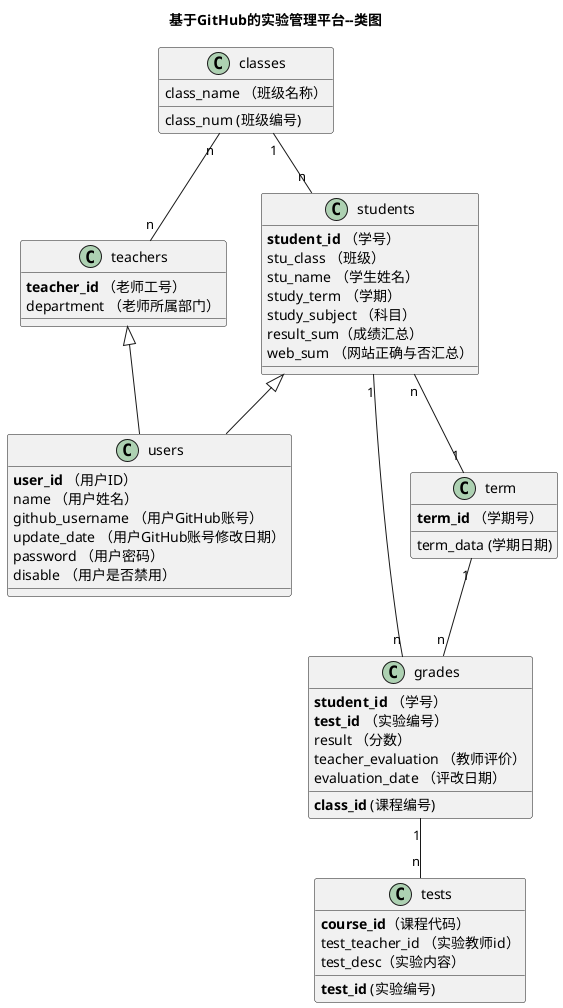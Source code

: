 @startuml
title 基于GitHub的实验管理平台--类图
class users {
    <b>user_id</b> （用户ID）
    name （用户姓名）
    github_username （用户GitHub账号）
    update_date （用户GitHub账号修改日期）
    password （用户密码）
    disable （用户是否禁用）
}
class teachers{
    <b>teacher_id</b> （老师工号）
    department （老师所属部门）
}

class students{
    <b>student_id</b> （学号）
    stu_class （班级）
    stu_name （学生姓名）
    study_term （学期）
    study_subject （科目）
    result_sum（成绩汇总）
    web_sum （网站正确与否汇总）
}
students <|- users
teachers <|-- users

class classes{
    class_name （班级名称）
    class_num (班级编号)
}
class grades {
    <b>student_id</b> （学号）
    <b>test_id</b> （实验编号）
    <b>class_id</b> (课程编号)
    result （分数）
    teacher_evaluation （教师评价）
    evaluation_date （评改日期）
}

class term {
    <b>term_id</b> （学期号）
    term_data (学期日期)
}
class tests{
    <b>course_id</b>（课程代码）
    <b>test_id</b> (实验编号)
    test_teacher_id （实验教师id）
    test_desc（实验内容）
}
students "1" -- "n"  grades
term "1" -- "n"  grades
classes "1" -- "n" students
grades "1" -- "n" tests
classes "n" -- "n" teachers
students "n" -- "1" term


@enduml
